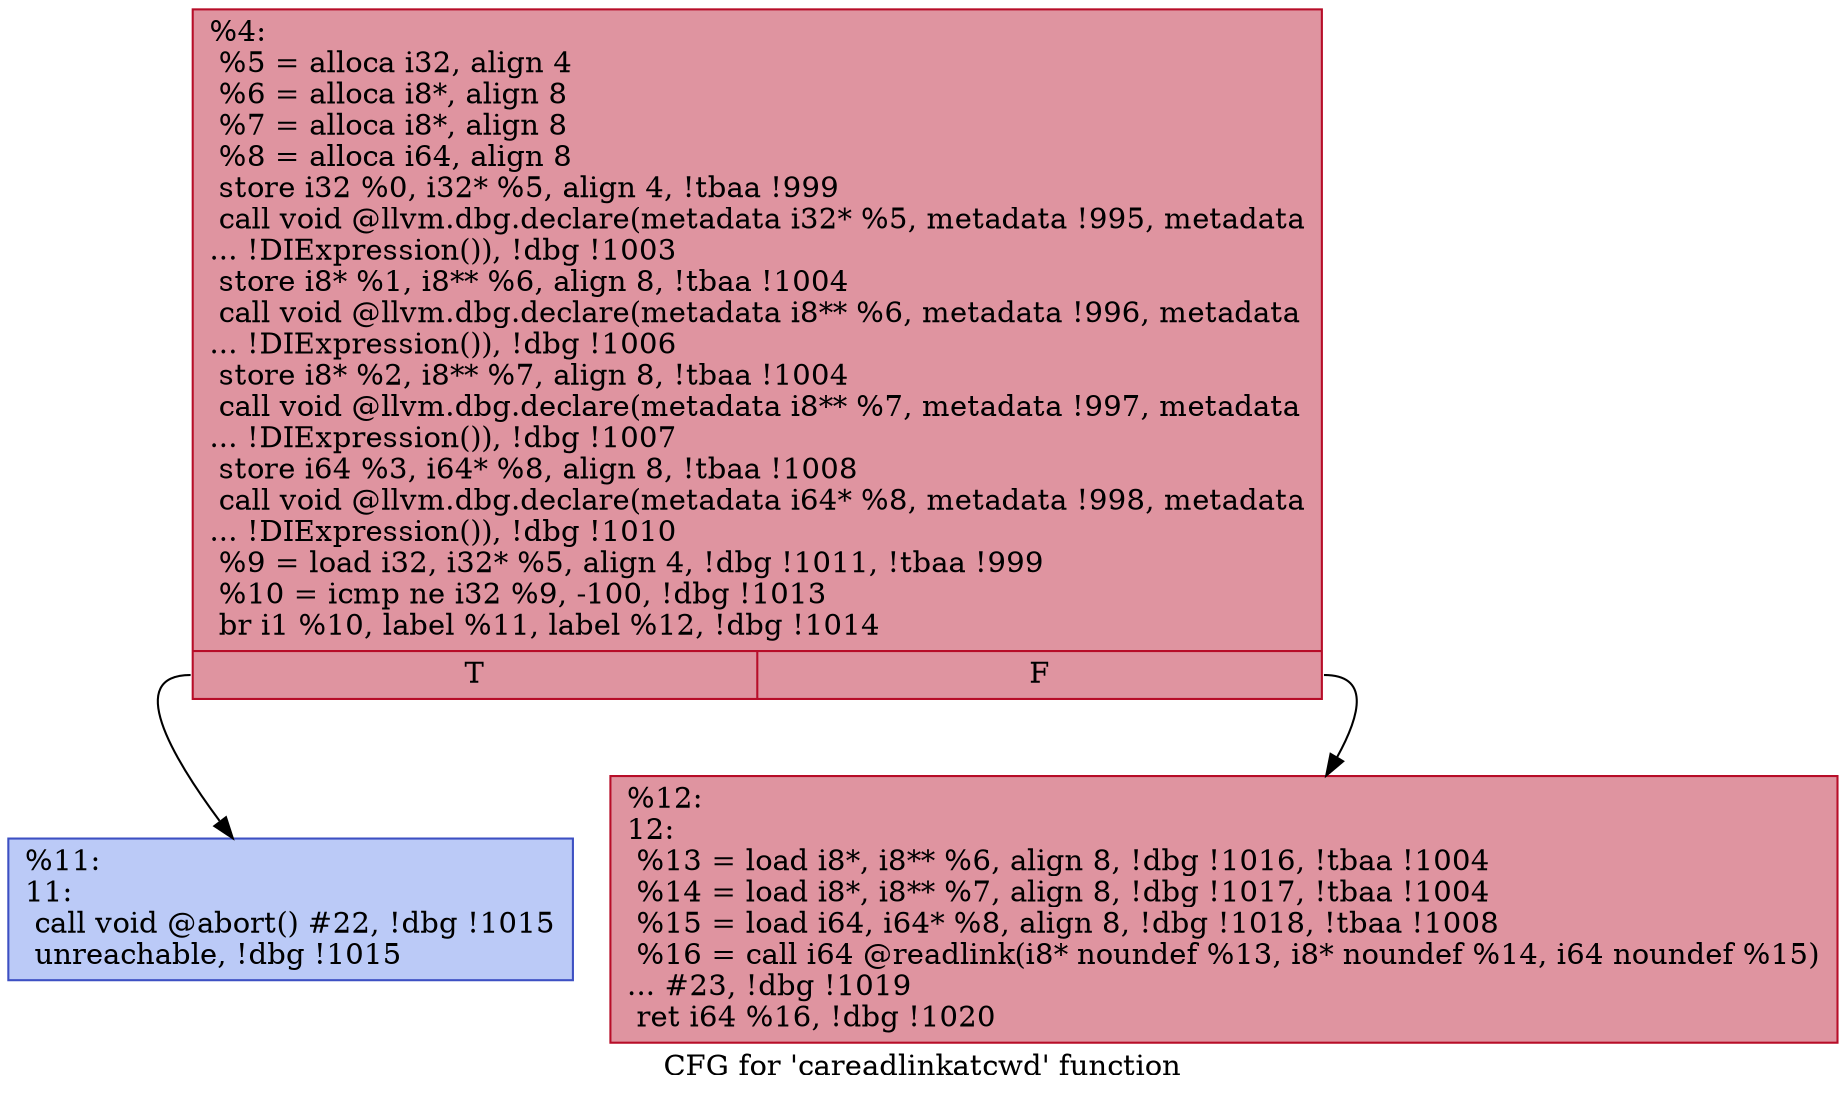 digraph "CFG for 'careadlinkatcwd' function" {
	label="CFG for 'careadlinkatcwd' function";

	Node0x134dfc0 [shape=record,color="#b70d28ff", style=filled, fillcolor="#b70d2870",label="{%4:\l  %5 = alloca i32, align 4\l  %6 = alloca i8*, align 8\l  %7 = alloca i8*, align 8\l  %8 = alloca i64, align 8\l  store i32 %0, i32* %5, align 4, !tbaa !999\l  call void @llvm.dbg.declare(metadata i32* %5, metadata !995, metadata\l... !DIExpression()), !dbg !1003\l  store i8* %1, i8** %6, align 8, !tbaa !1004\l  call void @llvm.dbg.declare(metadata i8** %6, metadata !996, metadata\l... !DIExpression()), !dbg !1006\l  store i8* %2, i8** %7, align 8, !tbaa !1004\l  call void @llvm.dbg.declare(metadata i8** %7, metadata !997, metadata\l... !DIExpression()), !dbg !1007\l  store i64 %3, i64* %8, align 8, !tbaa !1008\l  call void @llvm.dbg.declare(metadata i64* %8, metadata !998, metadata\l... !DIExpression()), !dbg !1010\l  %9 = load i32, i32* %5, align 4, !dbg !1011, !tbaa !999\l  %10 = icmp ne i32 %9, -100, !dbg !1013\l  br i1 %10, label %11, label %12, !dbg !1014\l|{<s0>T|<s1>F}}"];
	Node0x134dfc0:s0 -> Node0x134e700;
	Node0x134dfc0:s1 -> Node0x134e750;
	Node0x134e700 [shape=record,color="#3d50c3ff", style=filled, fillcolor="#6687ed70",label="{%11:\l11:                                               \l  call void @abort() #22, !dbg !1015\l  unreachable, !dbg !1015\l}"];
	Node0x134e750 [shape=record,color="#b70d28ff", style=filled, fillcolor="#b70d2870",label="{%12:\l12:                                               \l  %13 = load i8*, i8** %6, align 8, !dbg !1016, !tbaa !1004\l  %14 = load i8*, i8** %7, align 8, !dbg !1017, !tbaa !1004\l  %15 = load i64, i64* %8, align 8, !dbg !1018, !tbaa !1008\l  %16 = call i64 @readlink(i8* noundef %13, i8* noundef %14, i64 noundef %15)\l... #23, !dbg !1019\l  ret i64 %16, !dbg !1020\l}"];
}
